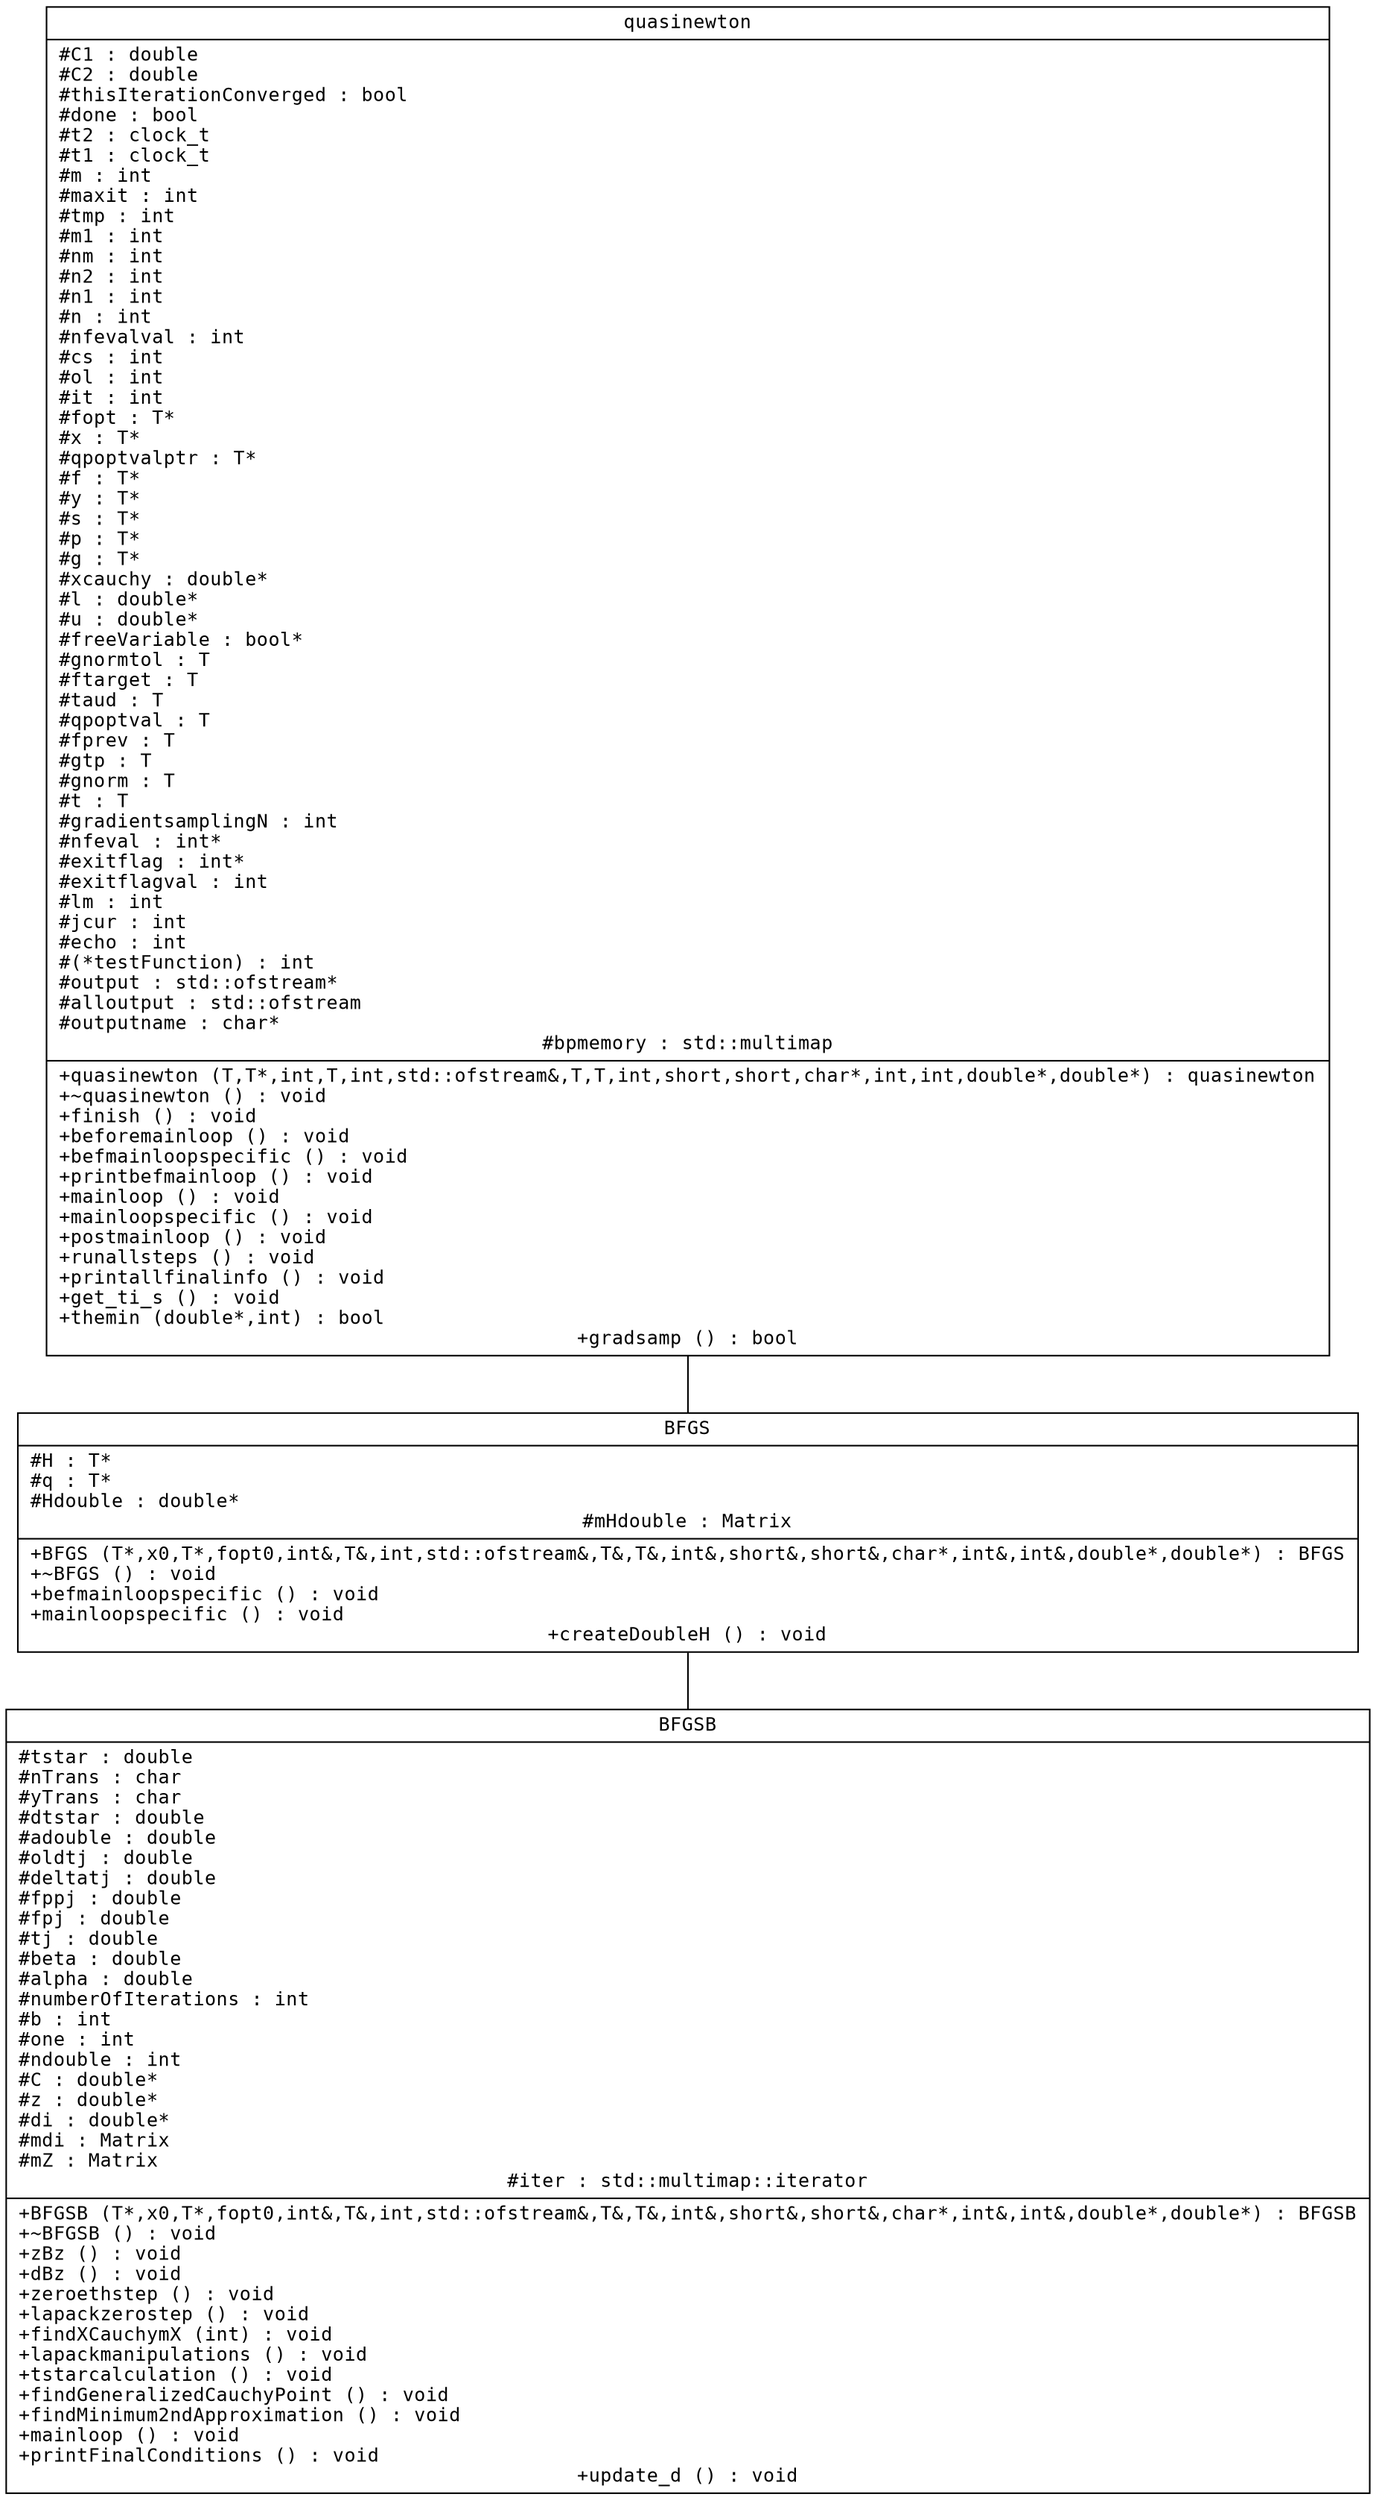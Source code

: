 /**
 * Graph BFGSB Generated by Emacs/SRecode on 04:47:27 PM.
 */
digraph structs {
	node [shape=record fontsize=12 fontname=Courier];
	
	"BFGSB" [  shape="record" label="{BFGSB|#tstar : double\l#nTrans : char\l#yTrans : char\l#dtstar : double\l#adouble : double\l#oldtj : double\l#deltatj : double\l#fppj : double\l#fpj : double\l#tj : double\l#beta : double\l#alpha : double\l#numberOfIterations : int\l#b : int\l#one : int\l#ndouble : int\l#C : double*\l#z : double*\l#di : double*\l#mdi : Matrix\l#mZ : Matrix\l#iter : std::multimap::iterator|+BFGSB (T*,x0,T*,fopt0,int&,T&,int,std::ofstream&,T&,T&,int&,short&,short&,char*,int&,int&,double*,double*) : BFGSB\l+~BFGSB () : void\l+zBz () : void\l+dBz () : void\l+zeroethstep () : void\l+lapackzerostep () : void\l+findXCauchymX (int) : void\l+lapackmanipulations () : void\l+tstarcalculation () : void\l+findGeneralizedCauchyPoint () : void\l+findMinimum2ndApproximation () : void\l+mainloop () : void\l+printFinalConditions () : void\l+update_d () : void}" pos="0,440" ];
	"BFGS" [  shape="record" label="{BFGS|#H : T*\l#q : T*\l#Hdouble : double*\l#mHdouble : Matrix|+BFGS (T*,x0,T*,fopt0,int&,T&,int,std::ofstream&,T&,T&,int&,short&,short&,char*,int&,int&,double*,double*) : BFGS\l+~BFGS () : void\l+befmainloopspecific () : void\l+mainloopspecific () : void\l+createDoubleH () : void}" pos="0,440" ];
	"BFGS" -> "BFGSB" [  arrowhead="none" arrowtail="empty" ];
	"quasinewton" [  shape="record" label="{quasinewton|#C1 : double\l#C2 : double\l#thisIterationConverged : bool\l#done : bool\l#t2 : clock_t\l#t1 : clock_t\l#m : int\l#maxit : int\l#tmp : int\l#m1 : int\l#nm : int\l#n2 : int\l#n1 : int\l#n : int\l#nfevalval : int\l#cs : int\l#ol : int\l#it : int\l#fopt : T*\l#x : T*\l#qpoptvalptr : T*\l#f : T*\l#y : T*\l#s : T*\l#p : T*\l#g : T*\l#xcauchy : double*\l#l : double*\l#u : double*\l#freeVariable : bool*\l#gnormtol : T\l#ftarget : T\l#taud : T\l#qpoptval : T\l#fprev : T\l#gtp : T\l#gnorm : T\l#t : T\l#gradientsamplingN : int\l#nfeval : int*\l#exitflag : int*\l#exitflagval : int\l#lm : int\l#jcur : int\l#echo : int\l#(*testFunction) : int\l#output : std::ofstream*\l#alloutput : std::ofstream\l#outputname : char*\l#bpmemory : std::multimap|+quasinewton (T,T*,int,T,int,std::ofstream&,T,T,int,short,short,char*,int,int,double*,double*) : quasinewton\l+~quasinewton () : void\l+finish () : void\l+beforemainloop () : void\l+befmainloopspecific () : void\l+printbefmainloop () : void\l+mainloop () : void\l+mainloopspecific () : void\l+postmainloop () : void\l+runallsteps () : void\l+printallfinalinfo () : void\l+get_ti_s () : void\l+themin (double*,int) : bool\l+gradsamp () : bool}" pos="0,440" ];
	"quasinewton" -> "BFGS" [  arrowhead="none" arrowtail="empty" ];
}
